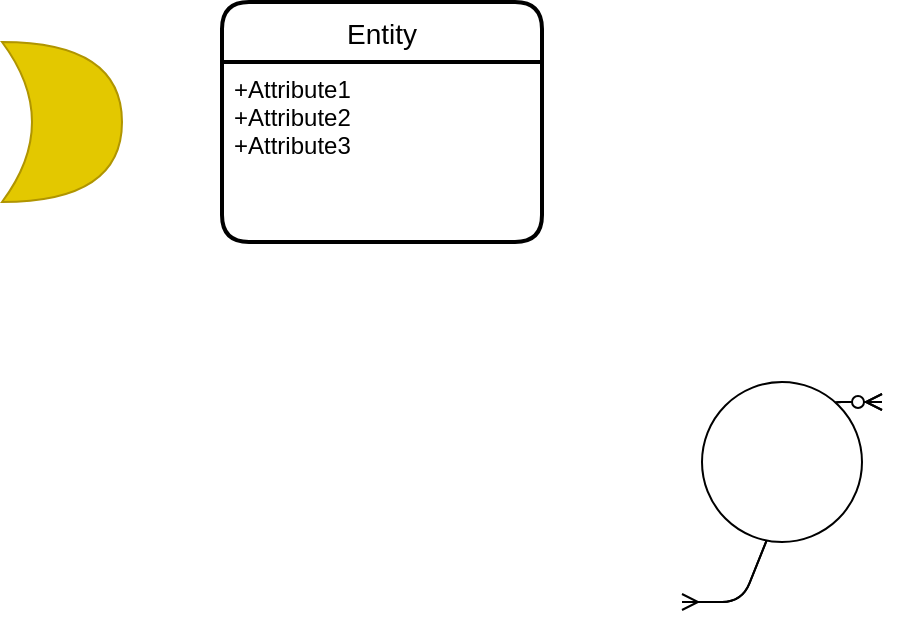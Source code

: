 <mxfile version="14.1.1" type="github"><diagram id="5BSEpYEPU8pGkrGuf52u" name="第 1 页"><mxGraphModel dx="868" dy="434" grid="1" gridSize="10" guides="1" tooltips="1" connect="1" arrows="1" fold="1" page="1" pageScale="0.12" pageWidth="827" pageHeight="1169" math="0" shadow="0"><root><mxCell id="0"/><mxCell id="1" parent="0"/><mxCell id="iqGeCYxE_IGPW2zgtc-p-1" value="" style="edgeStyle=entityRelationEdgeStyle;fontSize=12;html=1;endArrow=ERmany;startArrow=ERmany;" parent="1" edge="1"><mxGeometry width="100" height="100" relative="1" as="geometry"><mxPoint x="360" y="310" as="sourcePoint"/><mxPoint x="460" y="210" as="targetPoint"/></mxGeometry></mxCell><mxCell id="iqGeCYxE_IGPW2zgtc-p-2" value="" style="edgeStyle=entityRelationEdgeStyle;fontSize=12;html=1;endArrow=ERzeroToMany;endFill=1;" parent="1" edge="1"><mxGeometry width="100" height="100" relative="1" as="geometry"><mxPoint x="360" y="310" as="sourcePoint"/><mxPoint x="460" y="210" as="targetPoint"/></mxGeometry></mxCell><mxCell id="iqGeCYxE_IGPW2zgtc-p-5" value="" style="shape=xor;whiteSpace=wrap;html=1;fillColor=#e3c800;strokeColor=#B09500;fontColor=#ffffff;" parent="1" vertex="1"><mxGeometry x="20" y="30" width="60" height="80" as="geometry"/></mxCell><mxCell id="iqGeCYxE_IGPW2zgtc-p-3" value="Entity" style="swimlane;childLayout=stackLayout;horizontal=1;startSize=30;horizontalStack=0;rounded=1;fontSize=14;fontStyle=0;strokeWidth=2;resizeParent=0;resizeLast=1;shadow=0;dashed=0;align=center;" parent="1" vertex="1"><mxGeometry x="130" y="10" width="160" height="120" as="geometry"/></mxCell><mxCell id="iqGeCYxE_IGPW2zgtc-p-4" value="+Attribute1&#10;+Attribute2&#10;+Attribute3" style="align=left;strokeColor=none;fillColor=none;spacingLeft=4;fontSize=12;verticalAlign=top;resizable=0;rotatable=0;part=1;" parent="iqGeCYxE_IGPW2zgtc-p-3" vertex="1"><mxGeometry y="30" width="160" height="90" as="geometry"/></mxCell><mxCell id="iqGeCYxE_IGPW2zgtc-p-6" value="" style="ellipse;whiteSpace=wrap;html=1;" parent="1" vertex="1"><mxGeometry x="370" y="200" width="80" height="80" as="geometry"/></mxCell></root></mxGraphModel></diagram></mxfile>